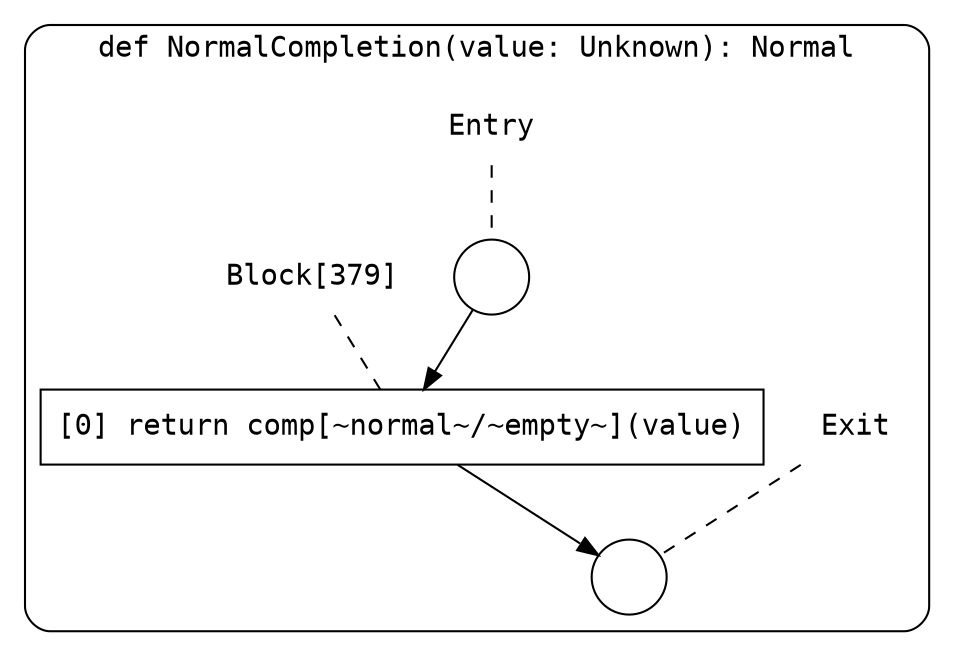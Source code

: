 digraph {
  graph [fontname = "Consolas"]
  node [fontname = "Consolas"]
  edge [fontname = "Consolas"]
  subgraph cluster55 {
    label = "def NormalCompletion(value: Unknown): Normal"
    style = rounded
    cluster55_entry_name [shape=none, label=<<font color="black">Entry</font>>]
    cluster55_entry_name -> cluster55_entry [arrowhead=none, color="black", style=dashed]
    cluster55_entry [shape=circle label=" " color="black" fillcolor="white" style=filled]
    cluster55_entry -> node379 [color="black"]
    cluster55_exit_name [shape=none, label=<<font color="black">Exit</font>>]
    cluster55_exit_name -> cluster55_exit [arrowhead=none, color="black", style=dashed]
    cluster55_exit [shape=circle label=" " color="black" fillcolor="white" style=filled]
    node379_name [shape=none, label=<<font color="black">Block[379]</font>>]
    node379_name -> node379 [arrowhead=none, color="black", style=dashed]
    node379 [shape=box, label=<<font color="black">[0] return comp[~normal~/~empty~](value)<BR ALIGN="LEFT"/></font>> color="black" fillcolor="white", style=filled]
    node379 -> cluster55_exit [color="black"]
  }
}